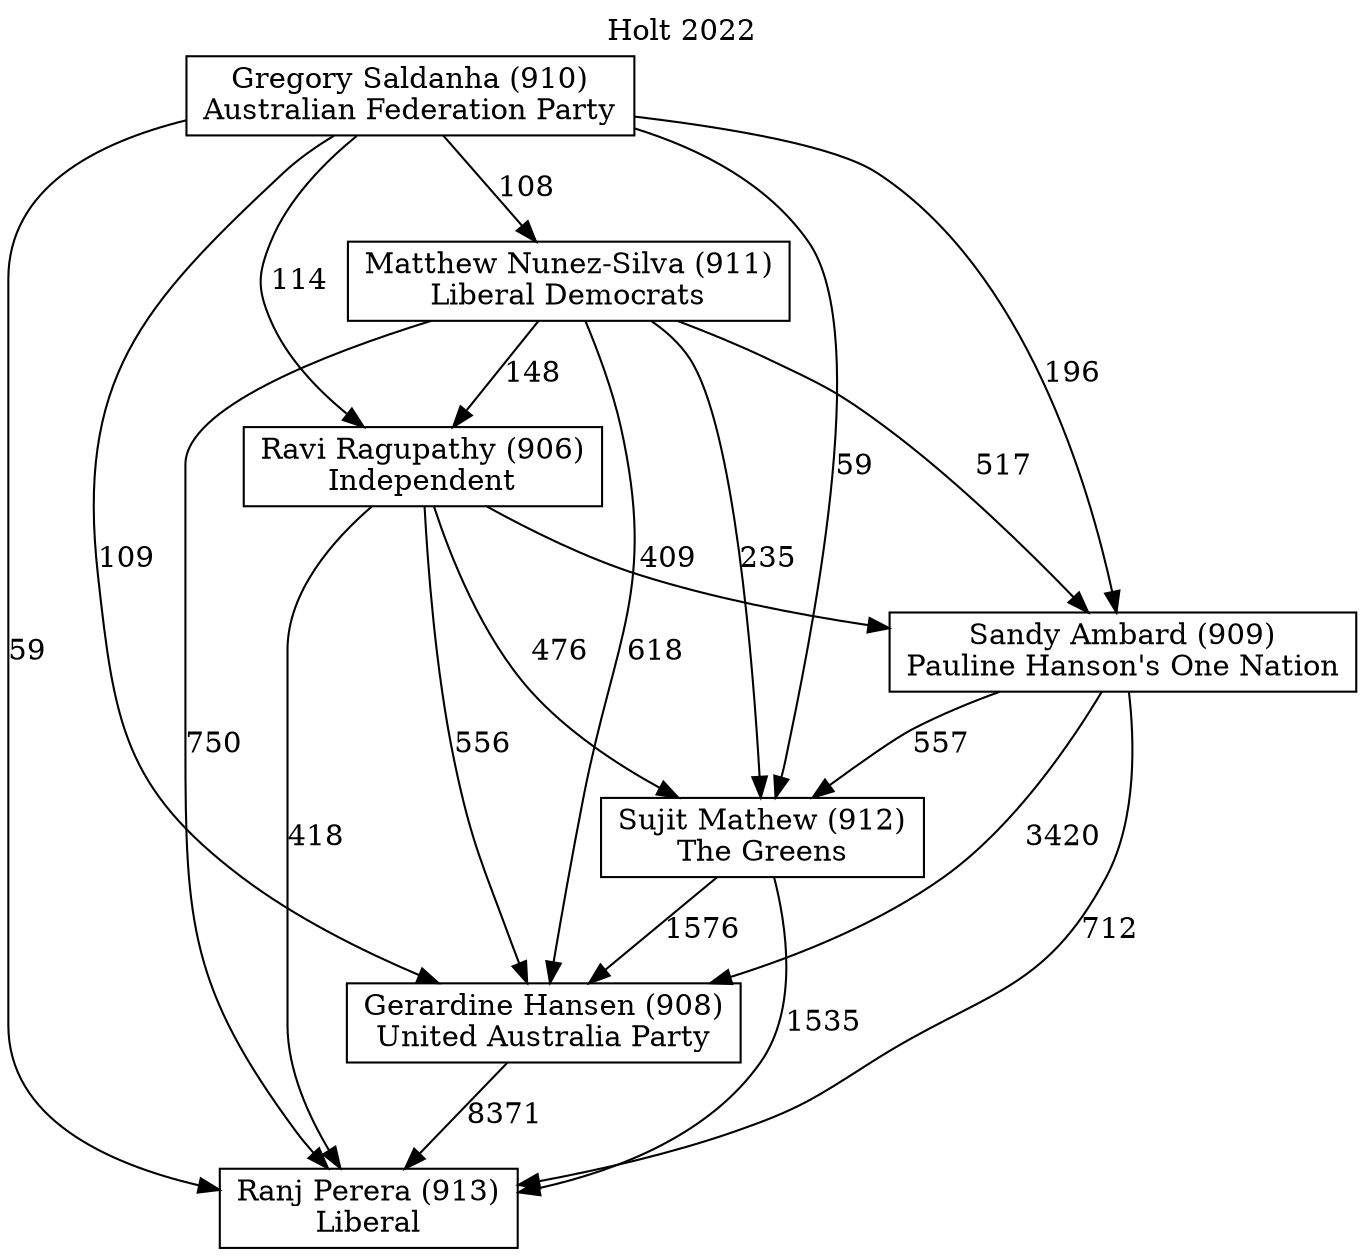 // House preference flow
digraph "Ranj Perera (913)_Holt_2022" {
	graph [label="Holt 2022" labelloc=t mclimit=10]
	node [shape=box]
	"Ranj Perera (913)" [label="Ranj Perera (913)
Liberal"]
	"Gerardine Hansen (908)" [label="Gerardine Hansen (908)
United Australia Party"]
	"Sujit Mathew (912)" [label="Sujit Mathew (912)
The Greens"]
	"Sandy Ambard (909)" [label="Sandy Ambard (909)
Pauline Hanson's One Nation"]
	"Ravi Ragupathy (906)" [label="Ravi Ragupathy (906)
Independent"]
	"Matthew Nunez-Silva (911)" [label="Matthew Nunez-Silva (911)
Liberal Democrats"]
	"Gregory Saldanha (910)" [label="Gregory Saldanha (910)
Australian Federation Party"]
	"Gerardine Hansen (908)" -> "Ranj Perera (913)" [label=8371]
	"Sujit Mathew (912)" -> "Gerardine Hansen (908)" [label=1576]
	"Sandy Ambard (909)" -> "Sujit Mathew (912)" [label=557]
	"Ravi Ragupathy (906)" -> "Sandy Ambard (909)" [label=409]
	"Matthew Nunez-Silva (911)" -> "Ravi Ragupathy (906)" [label=148]
	"Gregory Saldanha (910)" -> "Matthew Nunez-Silva (911)" [label=108]
	"Sujit Mathew (912)" -> "Ranj Perera (913)" [label=1535]
	"Sandy Ambard (909)" -> "Ranj Perera (913)" [label=712]
	"Ravi Ragupathy (906)" -> "Ranj Perera (913)" [label=418]
	"Matthew Nunez-Silva (911)" -> "Ranj Perera (913)" [label=750]
	"Gregory Saldanha (910)" -> "Ranj Perera (913)" [label=59]
	"Gregory Saldanha (910)" -> "Ravi Ragupathy (906)" [label=114]
	"Matthew Nunez-Silva (911)" -> "Sandy Ambard (909)" [label=517]
	"Gregory Saldanha (910)" -> "Sandy Ambard (909)" [label=196]
	"Ravi Ragupathy (906)" -> "Sujit Mathew (912)" [label=476]
	"Matthew Nunez-Silva (911)" -> "Sujit Mathew (912)" [label=235]
	"Gregory Saldanha (910)" -> "Sujit Mathew (912)" [label=59]
	"Sandy Ambard (909)" -> "Gerardine Hansen (908)" [label=3420]
	"Ravi Ragupathy (906)" -> "Gerardine Hansen (908)" [label=556]
	"Matthew Nunez-Silva (911)" -> "Gerardine Hansen (908)" [label=618]
	"Gregory Saldanha (910)" -> "Gerardine Hansen (908)" [label=109]
}
